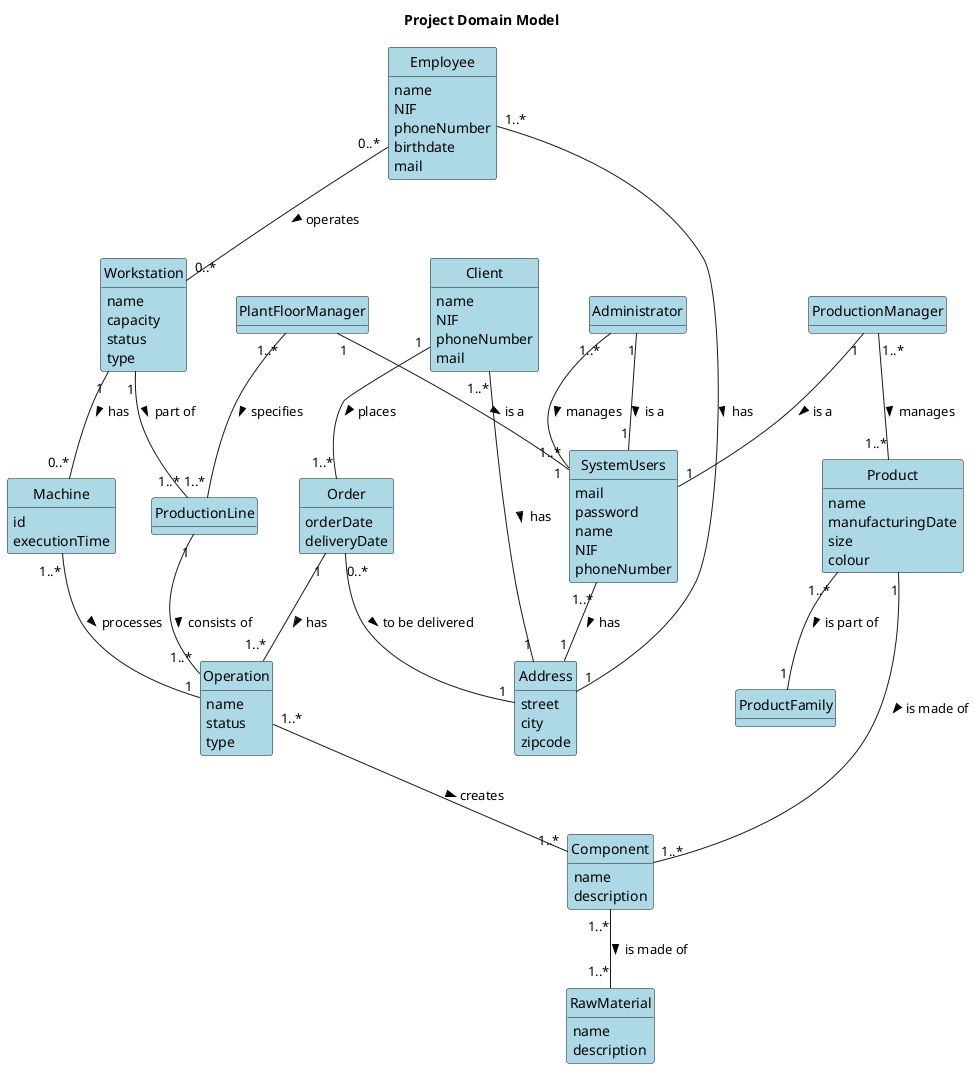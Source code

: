 @startuml
skinparam classBackgroundColor #ADD8E6
skinparam packageStyle rectangle
skinparam shadowing false
skinparam classAttributeIconSize 0
hide circle
hide methods
'left to right direction

title Project Domain Model

class ProductionLine{

}
class Administrator{

}
class SystemUsers{
    mail
    password
    name
    NIF
    phoneNumber
}
class PlantFloorManager{

}
class ProductionManager{

}

class RawMaterial {
    name
    description
}

class Product {
    name
    manufacturingDate
    size
    colour
}

class Component {
    name
    description
}

class Machine {
    id
    executionTime
}

class Employee {
    name
    NIF
    phoneNumber
    birthdate
    mail
}

class Operation {
    name
    status
    type
}

class Workstation {
    name
    capacity
    status
    type
}

'class Factory {
   ' name
   ' specialty
'}

class Order {
    product(s)
    orderDate
    deliveryDate
}

class Client {
    name
    NIF
    phoneNumber
    mail
}

class Address {
    street
    city
    zipcode
}

class ProductFamily {

}

Administrator"1" -- "1" SystemUsers: is a >
ProductionManager"1" -- "1" SystemUsers: is a >
PlantFloorManager"1" -- "1" SystemUsers: is a >
Administrator"1..*" -- "1..*" SystemUsers: manages >
PlantFloorManager"1..*" -- "1..*" ProductionLine: specifies >
Workstation "1" -- "0..*" Machine: has >
ProductionManager "1..*" -- "1..*" Product: manages >
Component "1..*" -- "1..*" RawMaterial: is made of >
Product "1" -- "1..*" Component : is made of >
'Component "1" -- "1..*" Operation : is related to >
'RawMaterial "1" -- "1..*" Operation : is related to >
Operation "1..*" -- "1..*" Component : creates >
Order "1" -- "1..*" Operation : has >
'assumindo que não existem encomendas iguais
Client "1" -- "1..*" Order : places >
Machine "1..*" -- "1" Operation : processes >
Employee "0..*" -- "0..*" Workstation : operates >
Workstation "1" -- "1..*" ProductionLine : part of >
'Factory "1" -- "1..*" Workstation : has >

Client "1..*" -- "1" Address : has >
'Factory "1" -- "1" Address : has >
Order "0..*" -- "1" Address : to be delivered >
Employee "1..*" -- "1" Address : has >
SystemUsers "1..*" -- "1" Address : has >

Product "1..*" -- "1" ProductFamily : is part of >
ProductionLine "1" -- "1..*" Operation : consists of >
@enduml